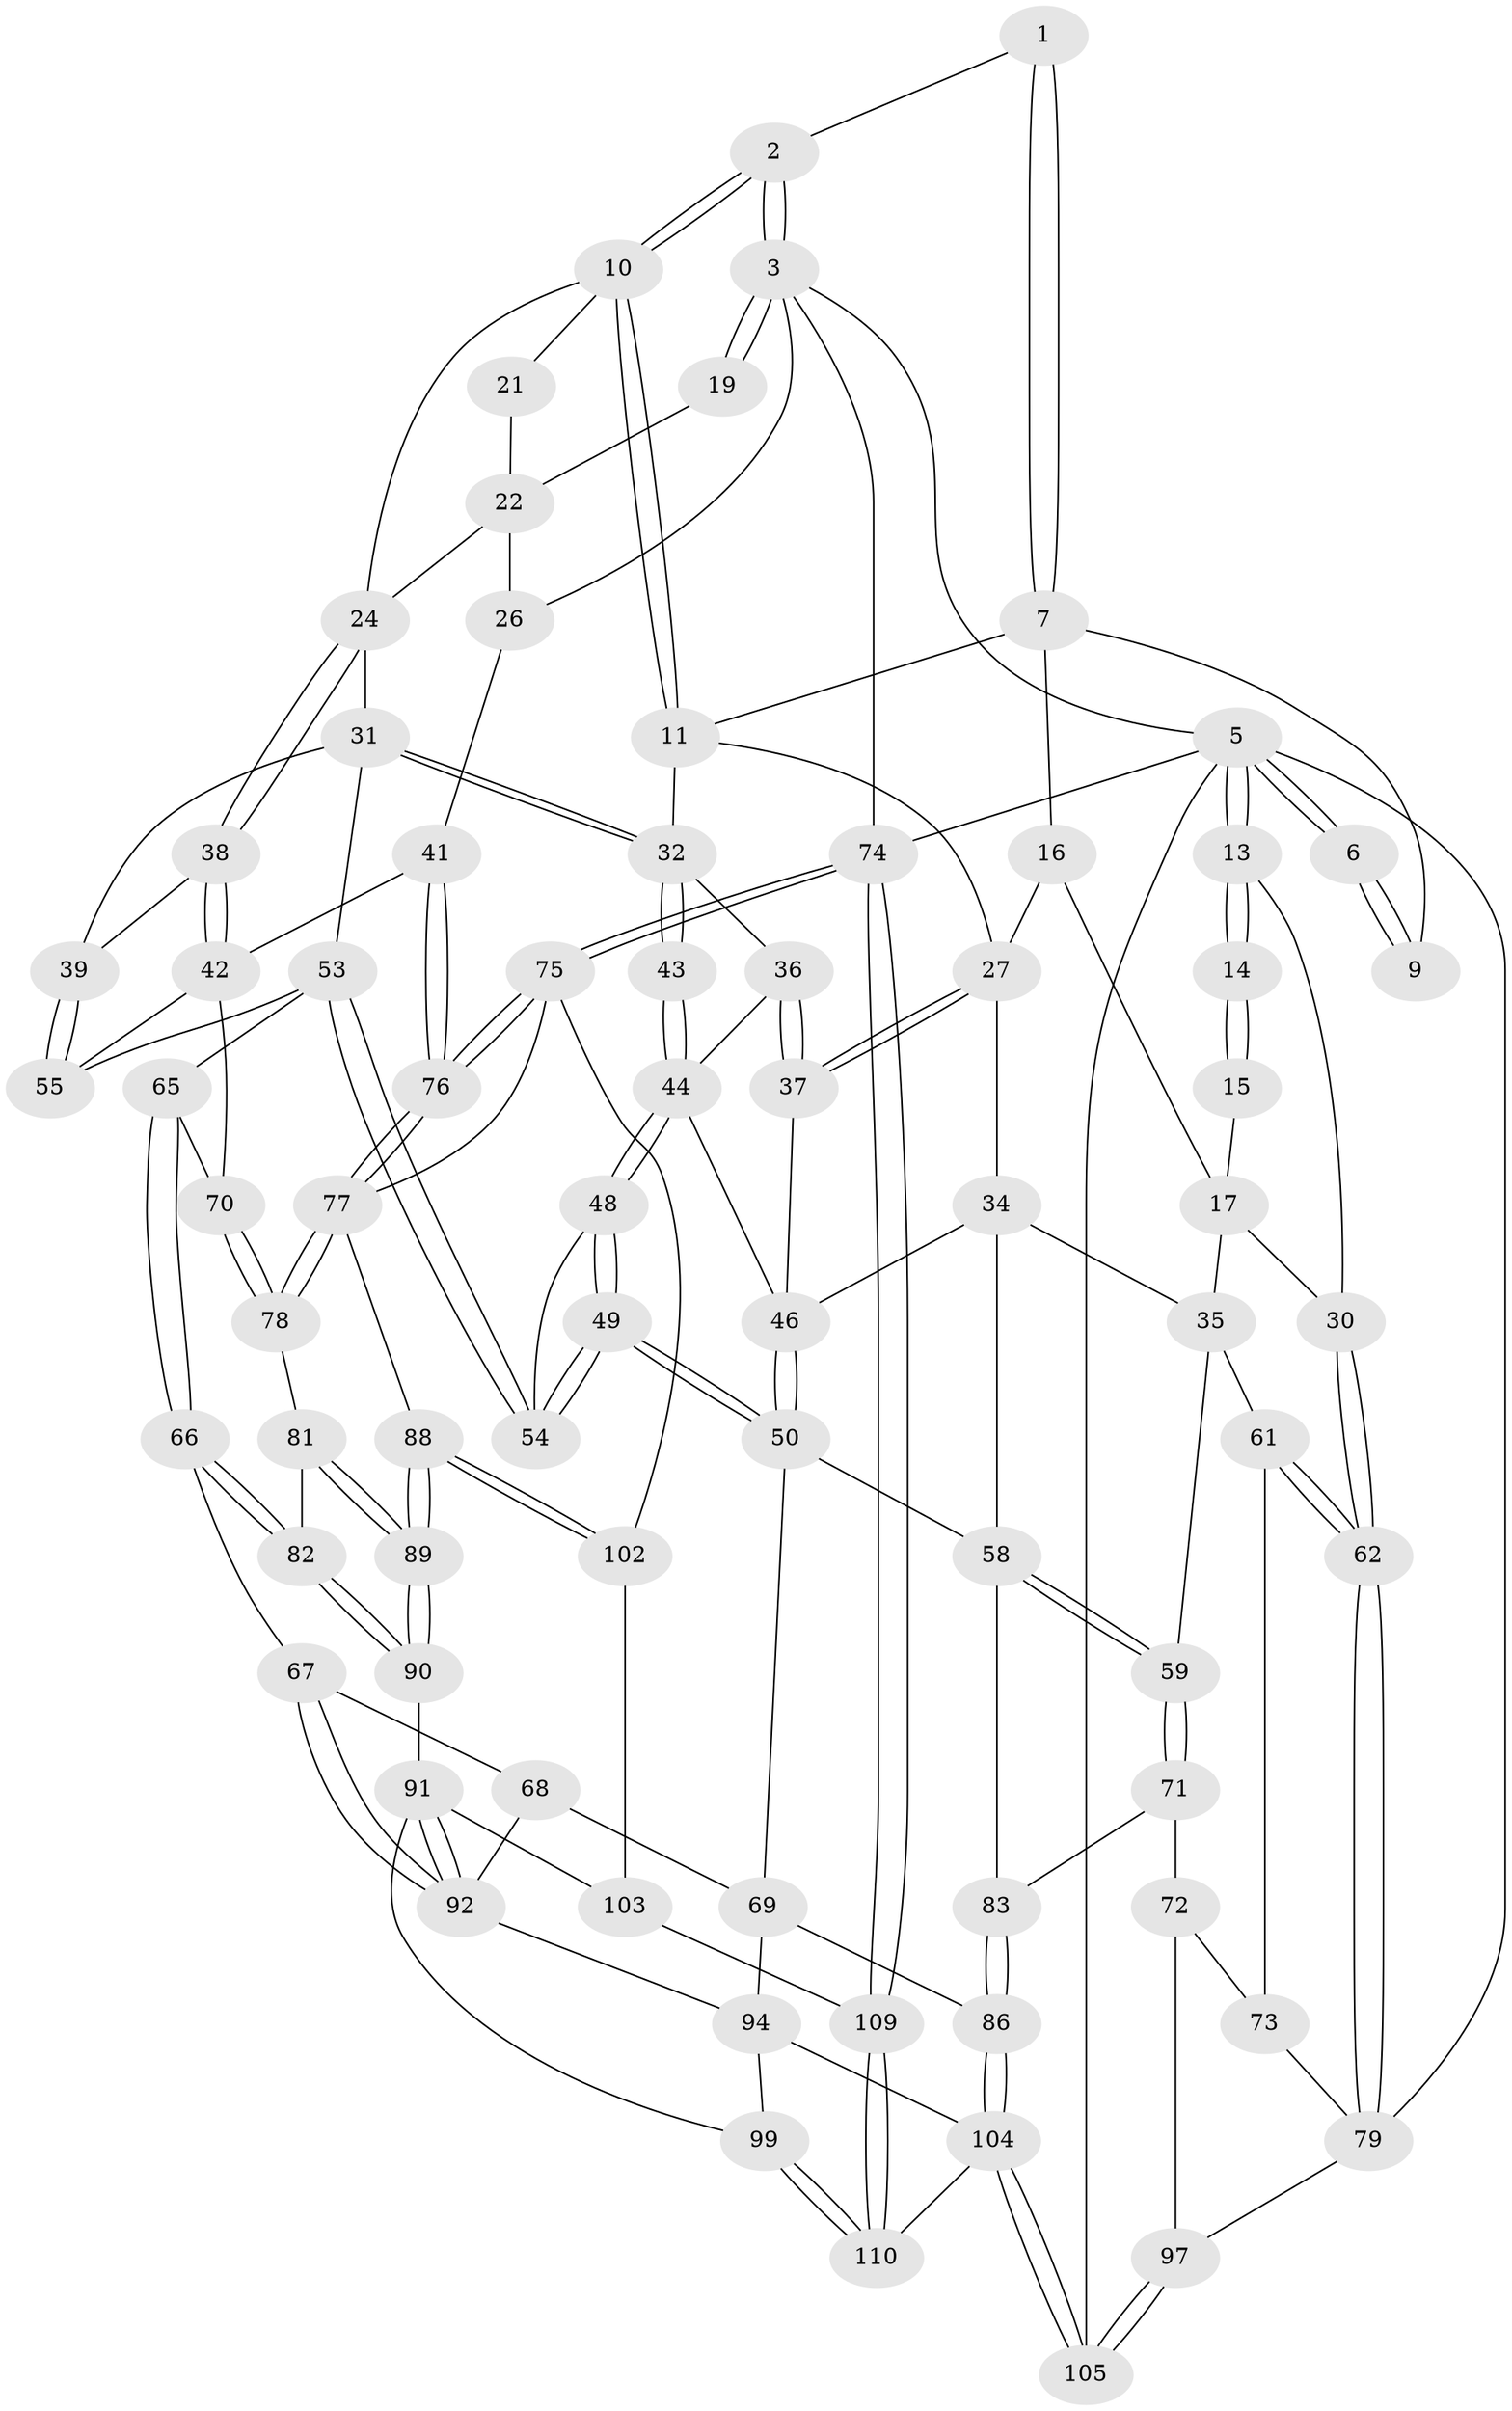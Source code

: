 // original degree distribution, {3: 0.045454545454545456, 5: 0.4818181818181818, 6: 0.2545454545454545, 4: 0.21818181818181817}
// Generated by graph-tools (version 1.1) at 2025/11/02/27/25 16:11:58]
// undirected, 77 vertices, 178 edges
graph export_dot {
graph [start="1"]
  node [color=gray90,style=filled];
  1 [pos="+0.47840096931081816+0"];
  2 [pos="+0.5360138975714828+0"];
  3 [pos="+1+0",super="+4"];
  5 [pos="+0+0",super="+80"];
  6 [pos="+0.2651001396105623+0"];
  7 [pos="+0.3153462916513704+0.12858285165119593",super="+8"];
  9 [pos="+0.18694369139742809+0.06401022837613426"];
  10 [pos="+0.5756611977116989+0.0718151203672752",super="+20"];
  11 [pos="+0.5134270000346278+0.18526235866417332",super="+12"];
  13 [pos="+0+0"];
  14 [pos="+0+0.027888516230991884"];
  15 [pos="+0.16096353903629768+0.0656900340368185",super="+18"];
  16 [pos="+0.21191001289511704+0.16964602759326067"];
  17 [pos="+0.1070022927717862+0.19562259134889226",super="+29"];
  19 [pos="+0.8948823504122165+0.023634035237997383"];
  21 [pos="+0.7704864319800125+0.12333780523110209"];
  22 [pos="+0.8800139130491302+0.18078616451466234",super="+23"];
  24 [pos="+0.8325905366469852+0.2776457140012851",super="+25"];
  26 [pos="+1+0.3293525367826539"];
  27 [pos="+0.28627646006654067+0.33616855930111644",super="+28"];
  30 [pos="+0+0.3780295512593122"];
  31 [pos="+0.6268520586190832+0.3861088839698154",super="+40"];
  32 [pos="+0.5863895698286831+0.3625993663023391",super="+33"];
  34 [pos="+0.1313396985431797+0.40426638656198305",super="+51"];
  35 [pos="+0.07894891673395439+0.41064435074443534",super="+60"];
  36 [pos="+0.35742450235290013+0.3554243141397645"];
  37 [pos="+0.30319033438254633+0.3449738150100038"];
  38 [pos="+0.8161626178795794+0.37080492044556"];
  39 [pos="+0.647817821378445+0.41090131351723147"];
  41 [pos="+1+0.36214592897503095"];
  42 [pos="+0.8665568231267705+0.5281589197788976",super="+57"];
  43 [pos="+0.5770532033435614+0.3658215720384027"];
  44 [pos="+0.4215000260852123+0.37968985450289733",super="+45"];
  46 [pos="+0.40100138786928885+0.5393479702738967",super="+47"];
  48 [pos="+0.4588896620961134+0.4520450812646673",super="+52"];
  49 [pos="+0.4501126187256949+0.5743209625658031"];
  50 [pos="+0.44114953748070385+0.5824332225533098",super="+63"];
  53 [pos="+0.5241019540231768+0.5447453198097004",super="+56"];
  54 [pos="+0.4654110450355206+0.5666968702563112"];
  55 [pos="+0.689507023503328+0.47055412502930527"];
  58 [pos="+0.23822523102687115+0.6291304100851438",super="+64"];
  59 [pos="+0.20984044547573408+0.6492940991835366"];
  61 [pos="+0.07145385121240617+0.615906605612775"];
  62 [pos="+0+0.6537216653797453"];
  65 [pos="+0.6434079976386311+0.6419666536805866"];
  66 [pos="+0.625939150917877+0.6778323972067222"];
  67 [pos="+0.5312606816038343+0.6850527088711024"];
  68 [pos="+0.5210090110939791+0.6841974420149992"];
  69 [pos="+0.4921653626827947+0.6646145270204777",super="+85"];
  70 [pos="+0.8378719135750572+0.5832816757739643"];
  71 [pos="+0.20025434252006807+0.6829680245856378",super="+84"];
  72 [pos="+0.16561916433639182+0.7181142368132155",super="+96"];
  73 [pos="+0.08173066058545984+0.7263480376445446"];
  74 [pos="+1+1"];
  75 [pos="+1+0.9612402987761338",super="+101"];
  76 [pos="+1+0.7386476636904692"];
  77 [pos="+0.9629145787997483+0.7378326933870715",super="+87"];
  78 [pos="+0.8446474206651402+0.610188450384827"];
  79 [pos="+0+0.7449102139951148",super="+95"];
  81 [pos="+0.8077615960185572+0.6658923523923886"];
  82 [pos="+0.6567762879449309+0.7342693782534822"];
  83 [pos="+0.34845538485533867+0.8130612310137892"];
  86 [pos="+0.37473418709171774+0.8392559616738565"];
  88 [pos="+0.7735981413399073+0.8446226240184421"];
  89 [pos="+0.7619442589495355+0.8095008567142343"];
  90 [pos="+0.6572390060050142+0.7373650024205405"];
  91 [pos="+0.6095238533562445+0.8119530788378255",super="+98"];
  92 [pos="+0.5962241085572518+0.8062449053409854",super="+93"];
  94 [pos="+0.45773493162162826+0.8457921130290196",super="+100"];
  97 [pos="+0.1459759365389384+0.8997586518325634"];
  99 [pos="+0.5924623343622093+0.9215743042930404"];
  102 [pos="+0.7716121549414726+0.8590114748548271",super="+107"];
  103 [pos="+0.6377768309005479+0.8995620605493974",super="+108"];
  104 [pos="+0.268180781198964+1",super="+106"];
  105 [pos="+0.08681225393227933+1"];
  109 [pos="+0.8340327730682536+1"];
  110 [pos="+0.505635849473093+1"];
  1 -- 2;
  1 -- 7;
  1 -- 7;
  2 -- 3;
  2 -- 3;
  2 -- 10;
  2 -- 10;
  3 -- 19;
  3 -- 19;
  3 -- 5;
  3 -- 26;
  3 -- 74;
  5 -- 6;
  5 -- 6;
  5 -- 13;
  5 -- 13;
  5 -- 105;
  5 -- 74;
  5 -- 79;
  6 -- 9;
  6 -- 9;
  7 -- 16;
  7 -- 9;
  7 -- 11;
  10 -- 11;
  10 -- 11;
  10 -- 21;
  10 -- 24;
  11 -- 32;
  11 -- 27;
  13 -- 14;
  13 -- 14;
  13 -- 30;
  14 -- 15 [weight=2];
  14 -- 15;
  15 -- 17;
  16 -- 17;
  16 -- 27;
  17 -- 35;
  17 -- 30;
  19 -- 22;
  21 -- 22;
  22 -- 24;
  22 -- 26;
  24 -- 38;
  24 -- 38;
  24 -- 31;
  26 -- 41;
  27 -- 37;
  27 -- 37;
  27 -- 34;
  30 -- 62;
  30 -- 62;
  31 -- 32;
  31 -- 32;
  31 -- 53;
  31 -- 39;
  32 -- 43;
  32 -- 43;
  32 -- 36;
  34 -- 35;
  34 -- 58;
  34 -- 46;
  35 -- 59;
  35 -- 61;
  36 -- 37;
  36 -- 37;
  36 -- 44;
  37 -- 46;
  38 -- 39;
  38 -- 42;
  38 -- 42;
  39 -- 55;
  39 -- 55;
  41 -- 42;
  41 -- 76;
  41 -- 76;
  42 -- 70;
  42 -- 55;
  43 -- 44;
  43 -- 44;
  44 -- 48;
  44 -- 48;
  44 -- 46;
  46 -- 50;
  46 -- 50;
  48 -- 49;
  48 -- 49;
  48 -- 54;
  49 -- 50;
  49 -- 50;
  49 -- 54;
  49 -- 54;
  50 -- 69;
  50 -- 58;
  53 -- 54;
  53 -- 54;
  53 -- 65;
  53 -- 55;
  58 -- 59;
  58 -- 59;
  58 -- 83;
  59 -- 71;
  59 -- 71;
  61 -- 62;
  61 -- 62;
  61 -- 73;
  62 -- 79;
  62 -- 79;
  65 -- 66;
  65 -- 66;
  65 -- 70;
  66 -- 67;
  66 -- 82;
  66 -- 82;
  67 -- 68;
  67 -- 92;
  67 -- 92;
  68 -- 69;
  68 -- 92;
  69 -- 86;
  69 -- 94;
  70 -- 78;
  70 -- 78;
  71 -- 72 [weight=2];
  71 -- 83;
  72 -- 73;
  72 -- 97;
  73 -- 79;
  74 -- 75;
  74 -- 75;
  74 -- 109;
  74 -- 109;
  75 -- 76;
  75 -- 76;
  75 -- 77;
  75 -- 102;
  76 -- 77;
  76 -- 77;
  77 -- 78;
  77 -- 78;
  77 -- 88;
  78 -- 81;
  79 -- 97;
  81 -- 82;
  81 -- 89;
  81 -- 89;
  82 -- 90;
  82 -- 90;
  83 -- 86;
  83 -- 86;
  86 -- 104;
  86 -- 104;
  88 -- 89;
  88 -- 89;
  88 -- 102;
  88 -- 102;
  89 -- 90;
  89 -- 90;
  90 -- 91;
  91 -- 92;
  91 -- 92;
  91 -- 99;
  91 -- 103;
  92 -- 94;
  94 -- 104;
  94 -- 99;
  97 -- 105;
  97 -- 105;
  99 -- 110;
  99 -- 110;
  102 -- 103 [weight=2];
  103 -- 109;
  104 -- 105;
  104 -- 105;
  104 -- 110;
  109 -- 110;
  109 -- 110;
}
